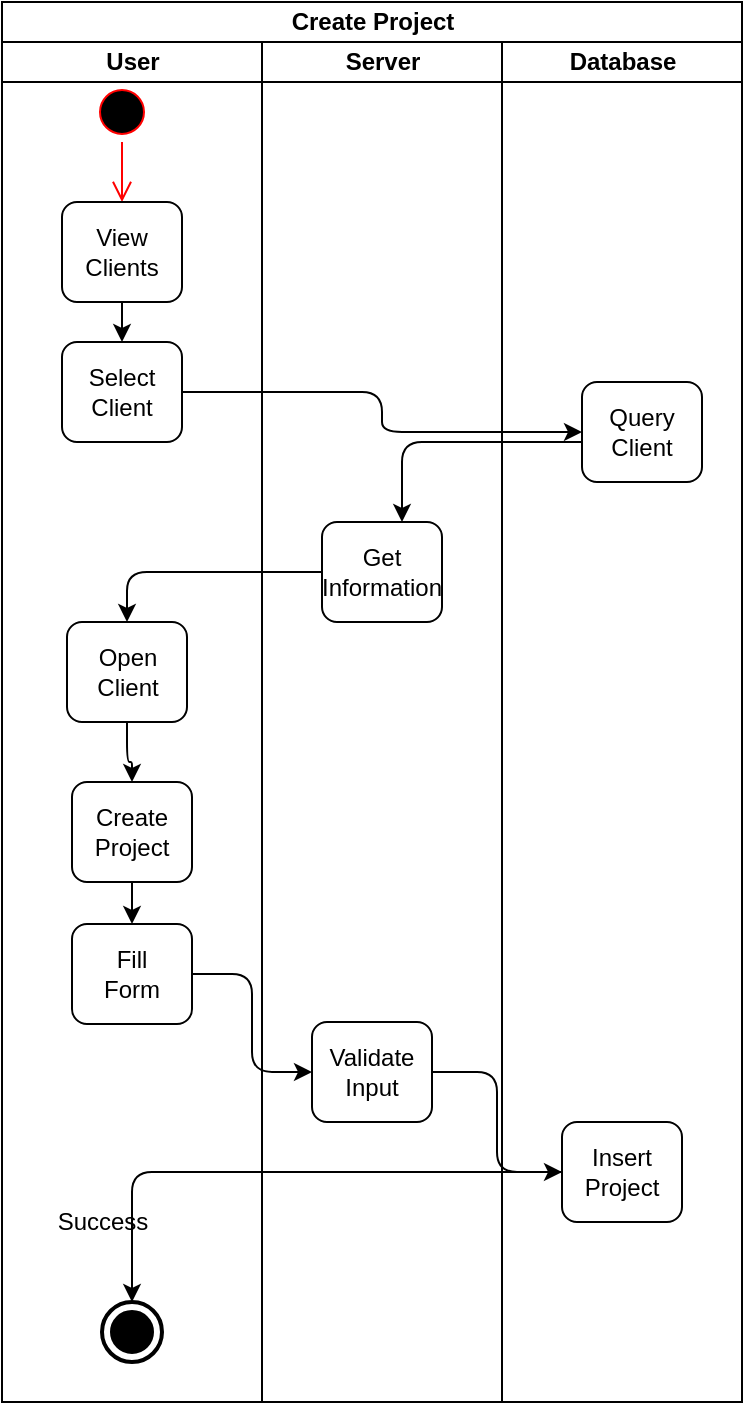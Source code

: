 <mxfile version="20.0.1" type="device"><diagram id="prtHgNgQTEPvFCAcTncT" name="Page-1"><mxGraphModel dx="548" dy="929" grid="1" gridSize="10" guides="1" tooltips="1" connect="1" arrows="1" fold="1" page="1" pageScale="1" pageWidth="827" pageHeight="1169" math="0" shadow="0"><root><mxCell id="0"/><mxCell id="1" parent="0"/><mxCell id="chswFaHewWEXH4yr4rGa-5" value="Create Project" style="swimlane;html=1;childLayout=stackLayout;resizeParent=1;resizeParentMax=0;startSize=20;" vertex="1" parent="1"><mxGeometry x="180" y="80" width="370" height="700" as="geometry"/></mxCell><mxCell id="chswFaHewWEXH4yr4rGa-6" value="User " style="swimlane;html=1;startSize=20;" vertex="1" parent="chswFaHewWEXH4yr4rGa-5"><mxGeometry y="20" width="130" height="680" as="geometry"/></mxCell><mxCell id="chswFaHewWEXH4yr4rGa-9" value="" style="ellipse;html=1;shape=startState;fillColor=#000000;strokeColor=#ff0000;" vertex="1" parent="chswFaHewWEXH4yr4rGa-6"><mxGeometry x="45" y="20" width="30" height="30" as="geometry"/></mxCell><mxCell id="chswFaHewWEXH4yr4rGa-10" value="" style="edgeStyle=orthogonalEdgeStyle;html=1;verticalAlign=bottom;endArrow=open;endSize=8;strokeColor=#ff0000;" edge="1" source="chswFaHewWEXH4yr4rGa-9" parent="chswFaHewWEXH4yr4rGa-6" target="chswFaHewWEXH4yr4rGa-13"><mxGeometry relative="1" as="geometry"><mxPoint x="60" y="80" as="targetPoint"/></mxGeometry></mxCell><mxCell id="chswFaHewWEXH4yr4rGa-31" style="edgeStyle=orthogonalEdgeStyle;orthogonalLoop=1;jettySize=auto;html=1;exitX=0.5;exitY=1;exitDx=0;exitDy=0;" edge="1" parent="chswFaHewWEXH4yr4rGa-6" source="chswFaHewWEXH4yr4rGa-13" target="chswFaHewWEXH4yr4rGa-30"><mxGeometry relative="1" as="geometry"/></mxCell><mxCell id="chswFaHewWEXH4yr4rGa-13" value="View Clients" style="rounded=1;whiteSpace=wrap;html=1;" vertex="1" parent="chswFaHewWEXH4yr4rGa-6"><mxGeometry x="30" y="80" width="60" height="50" as="geometry"/></mxCell><mxCell id="chswFaHewWEXH4yr4rGa-27" value="" style="html=1;shape=mxgraph.sysml.actFinal;strokeWidth=2;verticalLabelPosition=bottom;verticalAlignment=top;" vertex="1" parent="chswFaHewWEXH4yr4rGa-6"><mxGeometry x="50" y="630" width="30" height="30" as="geometry"/></mxCell><mxCell id="chswFaHewWEXH4yr4rGa-30" value="Select Client" style="rounded=1;whiteSpace=wrap;html=1;" vertex="1" parent="chswFaHewWEXH4yr4rGa-6"><mxGeometry x="30" y="150" width="60" height="50" as="geometry"/></mxCell><mxCell id="chswFaHewWEXH4yr4rGa-41" style="edgeStyle=orthogonalEdgeStyle;orthogonalLoop=1;jettySize=auto;html=1;" edge="1" parent="chswFaHewWEXH4yr4rGa-6" source="chswFaHewWEXH4yr4rGa-38" target="chswFaHewWEXH4yr4rGa-40"><mxGeometry relative="1" as="geometry"/></mxCell><mxCell id="chswFaHewWEXH4yr4rGa-38" value="Open Client" style="rounded=1;whiteSpace=wrap;html=1;" vertex="1" parent="chswFaHewWEXH4yr4rGa-6"><mxGeometry x="32.5" y="290" width="60" height="50" as="geometry"/></mxCell><mxCell id="chswFaHewWEXH4yr4rGa-45" style="edgeStyle=orthogonalEdgeStyle;orthogonalLoop=1;jettySize=auto;html=1;" edge="1" parent="chswFaHewWEXH4yr4rGa-6" source="chswFaHewWEXH4yr4rGa-40" target="chswFaHewWEXH4yr4rGa-44"><mxGeometry relative="1" as="geometry"/></mxCell><mxCell id="chswFaHewWEXH4yr4rGa-40" value="Create Project" style="rounded=1;whiteSpace=wrap;html=1;" vertex="1" parent="chswFaHewWEXH4yr4rGa-6"><mxGeometry x="35" y="370" width="60" height="50" as="geometry"/></mxCell><mxCell id="chswFaHewWEXH4yr4rGa-44" value="&lt;div&gt;Fill&lt;/div&gt;&lt;div&gt;Form&lt;br&gt;&lt;/div&gt;" style="rounded=1;whiteSpace=wrap;html=1;" vertex="1" parent="chswFaHewWEXH4yr4rGa-6"><mxGeometry x="35" y="441" width="60" height="50" as="geometry"/></mxCell><mxCell id="chswFaHewWEXH4yr4rGa-7" value="Server" style="swimlane;html=1;startSize=20;" vertex="1" parent="chswFaHewWEXH4yr4rGa-5"><mxGeometry x="130" y="20" width="120" height="680" as="geometry"/></mxCell><mxCell id="chswFaHewWEXH4yr4rGa-34" value="Get Information" style="rounded=1;whiteSpace=wrap;html=1;" vertex="1" parent="chswFaHewWEXH4yr4rGa-7"><mxGeometry x="30" y="240" width="60" height="50" as="geometry"/></mxCell><mxCell id="chswFaHewWEXH4yr4rGa-46" value="&lt;div&gt;Validate&lt;/div&gt;&lt;div&gt;Input&lt;br&gt;&lt;/div&gt;" style="rounded=1;whiteSpace=wrap;html=1;" vertex="1" parent="chswFaHewWEXH4yr4rGa-7"><mxGeometry x="25" y="490" width="60" height="50" as="geometry"/></mxCell><mxCell id="chswFaHewWEXH4yr4rGa-33" style="edgeStyle=orthogonalEdgeStyle;orthogonalLoop=1;jettySize=auto;html=1;" edge="1" parent="chswFaHewWEXH4yr4rGa-5" source="chswFaHewWEXH4yr4rGa-30" target="chswFaHewWEXH4yr4rGa-32"><mxGeometry relative="1" as="geometry"/></mxCell><mxCell id="chswFaHewWEXH4yr4rGa-35" style="edgeStyle=orthogonalEdgeStyle;orthogonalLoop=1;jettySize=auto;html=1;" edge="1" parent="chswFaHewWEXH4yr4rGa-5" source="chswFaHewWEXH4yr4rGa-32" target="chswFaHewWEXH4yr4rGa-34"><mxGeometry relative="1" as="geometry"><Array as="points"><mxPoint x="200" y="220"/></Array></mxGeometry></mxCell><mxCell id="chswFaHewWEXH4yr4rGa-39" style="edgeStyle=orthogonalEdgeStyle;orthogonalLoop=1;jettySize=auto;html=1;entryX=0.5;entryY=0;entryDx=0;entryDy=0;" edge="1" parent="chswFaHewWEXH4yr4rGa-5" source="chswFaHewWEXH4yr4rGa-34" target="chswFaHewWEXH4yr4rGa-38"><mxGeometry relative="1" as="geometry"/></mxCell><mxCell id="chswFaHewWEXH4yr4rGa-8" value="Database" style="swimlane;html=1;startSize=20;" vertex="1" parent="chswFaHewWEXH4yr4rGa-5"><mxGeometry x="250" y="20" width="120" height="680" as="geometry"/></mxCell><mxCell id="chswFaHewWEXH4yr4rGa-32" value="&lt;div&gt;Query&lt;/div&gt;&lt;div&gt;Client&lt;br&gt;&lt;/div&gt;" style="rounded=1;whiteSpace=wrap;html=1;" vertex="1" parent="chswFaHewWEXH4yr4rGa-8"><mxGeometry x="40" y="170" width="60" height="50" as="geometry"/></mxCell><mxCell id="chswFaHewWEXH4yr4rGa-47" value="&lt;div&gt;Insert&lt;/div&gt;&lt;div&gt;Project&lt;br&gt;&lt;/div&gt;" style="rounded=1;whiteSpace=wrap;html=1;" vertex="1" parent="chswFaHewWEXH4yr4rGa-8"><mxGeometry x="30" y="540" width="60" height="50" as="geometry"/></mxCell><mxCell id="chswFaHewWEXH4yr4rGa-48" style="edgeStyle=orthogonalEdgeStyle;orthogonalLoop=1;jettySize=auto;html=1;" edge="1" parent="chswFaHewWEXH4yr4rGa-5" source="chswFaHewWEXH4yr4rGa-44" target="chswFaHewWEXH4yr4rGa-46"><mxGeometry relative="1" as="geometry"/></mxCell><mxCell id="chswFaHewWEXH4yr4rGa-49" style="edgeStyle=orthogonalEdgeStyle;orthogonalLoop=1;jettySize=auto;html=1;entryX=0;entryY=0.5;entryDx=0;entryDy=0;" edge="1" parent="chswFaHewWEXH4yr4rGa-5" source="chswFaHewWEXH4yr4rGa-46" target="chswFaHewWEXH4yr4rGa-47"><mxGeometry relative="1" as="geometry"/></mxCell><mxCell id="chswFaHewWEXH4yr4rGa-50" style="edgeStyle=orthogonalEdgeStyle;orthogonalLoop=1;jettySize=auto;html=1;entryX=0.5;entryY=0;entryDx=0;entryDy=0;entryPerimeter=0;" edge="1" parent="chswFaHewWEXH4yr4rGa-5" source="chswFaHewWEXH4yr4rGa-47" target="chswFaHewWEXH4yr4rGa-27"><mxGeometry relative="1" as="geometry"/></mxCell><mxCell id="chswFaHewWEXH4yr4rGa-51" value="Success" style="text;html=1;align=center;verticalAlign=middle;resizable=0;points=[];autosize=1;strokeColor=none;fillColor=none;" vertex="1" parent="1"><mxGeometry x="200" y="680" width="60" height="20" as="geometry"/></mxCell></root></mxGraphModel></diagram></mxfile>